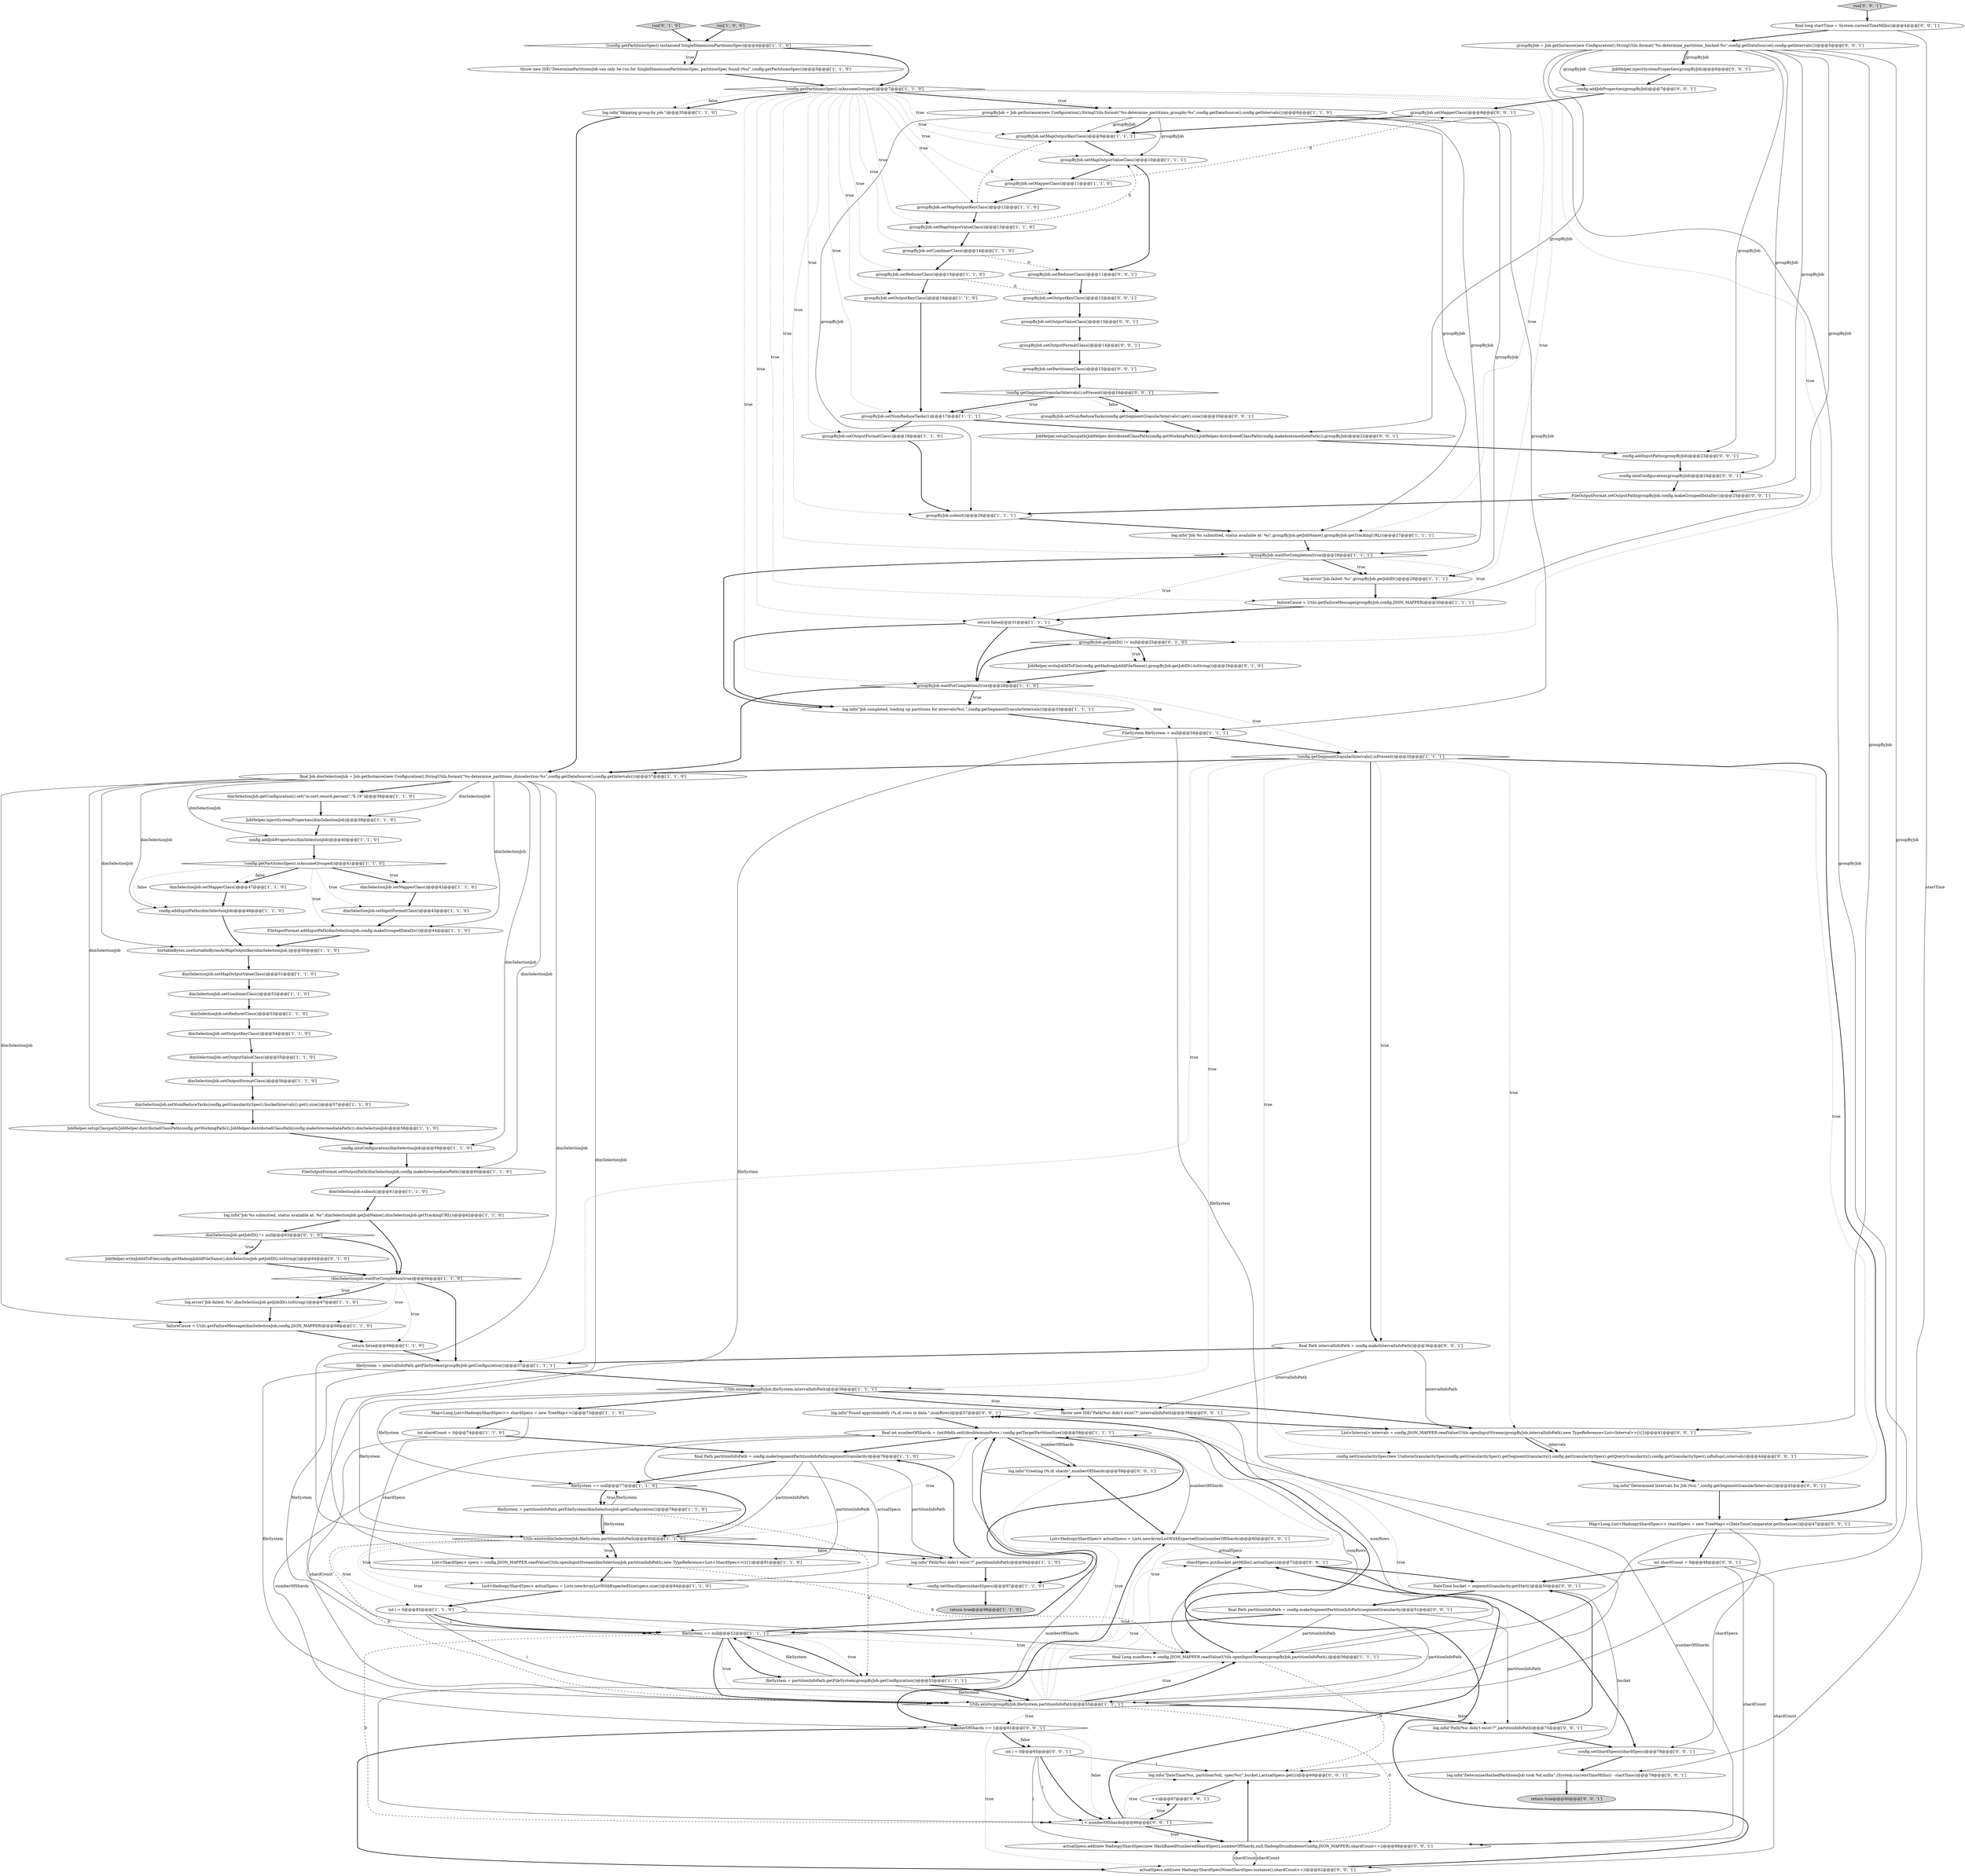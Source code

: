 digraph {
78 [style = filled, label = "log.info(\"Found approximately (%,d( rows in data.\",numRows)@@@57@@@['0', '0', '1']", fillcolor = white, shape = ellipse image = "AAA0AAABBB3BBB"];
109 [style = filled, label = "shardSpecs.put(bucket.getMillis(),actualSpecs)@@@72@@@['0', '0', '1']", fillcolor = white, shape = ellipse image = "AAA0AAABBB3BBB"];
38 [style = filled, label = "config.addInputPaths(dimSelectionJob)@@@48@@@['1', '1', '0']", fillcolor = white, shape = ellipse image = "AAA0AAABBB1BBB"];
24 [style = filled, label = "dimSelectionJob.setOutputKeyClass()@@@54@@@['1', '1', '0']", fillcolor = white, shape = ellipse image = "AAA0AAABBB1BBB"];
8 [style = filled, label = "config.addJobProperties(dimSelectionJob)@@@40@@@['1', '1', '0']", fillcolor = white, shape = ellipse image = "AAA0AAABBB1BBB"];
48 [style = filled, label = "!Utils.exists(groupByJob,fileSystem,intervalInfoPath)@@@38@@@['1', '1', '1']", fillcolor = white, shape = diamond image = "AAA0AAABBB1BBB"];
115 [style = filled, label = "return true@@@80@@@['0', '0', '1']", fillcolor = lightgray, shape = ellipse image = "AAA0AAABBB3BBB"];
29 [style = filled, label = "final Job dimSelectionJob = Job.getInstance(new Configuration(),StringUtils.format(\"%s-determine_partitions_dimselection-%s\",config.getDataSource(),config.getIntervals()))@@@37@@@['1', '1', '0']", fillcolor = white, shape = ellipse image = "AAA0AAABBB1BBB"];
83 [style = filled, label = "log.info(\"DateTime(%s(, partition(%d(, spec(%s(\",bucket,i,actualSpecs.get(i))@@@69@@@['0', '0', '1']", fillcolor = white, shape = ellipse image = "AAA0AAABBB3BBB"];
20 [style = filled, label = "dimSelectionJob.getConfiguration().set(\"io.sort.record.percent\",\"0.19\")@@@38@@@['1', '1', '0']", fillcolor = white, shape = ellipse image = "AAA0AAABBB1BBB"];
105 [style = filled, label = "config.addInputPaths(groupByJob)@@@23@@@['0', '0', '1']", fillcolor = white, shape = ellipse image = "AAA0AAABBB3BBB"];
42 [style = filled, label = "fileSystem = intervalInfoPath.getFileSystem(groupByJob.getConfiguration())@@@37@@@['1', '1', '1']", fillcolor = white, shape = ellipse image = "AAA0AAABBB1BBB"];
53 [style = filled, label = "log.error(\"Job failed: %s\",groupByJob.getJobID())@@@29@@@['1', '1', '1']", fillcolor = white, shape = ellipse image = "AAA0AAABBB1BBB"];
63 [style = filled, label = "return true@@@98@@@['1', '1', '0']", fillcolor = lightgray, shape = ellipse image = "AAA0AAABBB1BBB"];
32 [style = filled, label = "SortableBytes.useSortableBytesAsMapOutputKey(dimSelectionJob,)@@@50@@@['1', '1', '0']", fillcolor = white, shape = ellipse image = "AAA0AAABBB1BBB"];
27 [style = filled, label = "!dimSelectionJob.waitForCompletion(true)@@@66@@@['1', '1', '0']", fillcolor = white, shape = diamond image = "AAA0AAABBB1BBB"];
22 [style = filled, label = "FileInputFormat.addInputPath(dimSelectionJob,config.makeGroupedDataDir())@@@44@@@['1', '1', '0']", fillcolor = white, shape = ellipse image = "AAA0AAABBB1BBB"];
97 [style = filled, label = "groupByJob.setMapperClass()@@@8@@@['0', '0', '1']", fillcolor = white, shape = ellipse image = "AAA0AAABBB3BBB"];
36 [style = filled, label = "dimSelectionJob.setMapperClass()@@@47@@@['1', '1', '0']", fillcolor = white, shape = ellipse image = "AAA0AAABBB1BBB"];
74 [style = filled, label = "run['0', '1', '0']", fillcolor = lightgray, shape = diamond image = "AAA0AAABBB2BBB"];
46 [style = filled, label = "!config.getSegmentGranularIntervals().isPresent()@@@35@@@['1', '1', '1']", fillcolor = white, shape = diamond image = "AAA0AAABBB1BBB"];
87 [style = filled, label = "List<Interval> intervals = config.JSON_MAPPER.readValue(Utils.openInputStream(groupByJob,intervalInfoPath),new TypeReference<List<Interval>>(){})@@@41@@@['0', '0', '1']", fillcolor = white, shape = ellipse image = "AAA0AAABBB3BBB"];
55 [style = filled, label = "dimSelectionJob.setOutputValueClass()@@@55@@@['1', '1', '0']", fillcolor = white, shape = ellipse image = "AAA0AAABBB1BBB"];
43 [style = filled, label = "dimSelectionJob.setCombinerClass()@@@52@@@['1', '1', '0']", fillcolor = white, shape = ellipse image = "AAA0AAABBB1BBB"];
56 [style = filled, label = "log.info(\"Job %s submitted, status available at: %s\",groupByJob.getJobName(),groupByJob.getTrackingURL())@@@27@@@['1', '1', '1']", fillcolor = white, shape = ellipse image = "AAA0AAABBB1BBB"];
117 [style = filled, label = "log.info(\"Path(%s( didn't exist!?\",partitionInfoPath)@@@75@@@['0', '0', '1']", fillcolor = white, shape = ellipse image = "AAA0AAABBB3BBB"];
9 [style = filled, label = "fileSystem == null@@@52@@@['1', '1', '1']", fillcolor = white, shape = diamond image = "AAA0AAABBB1BBB"];
114 [style = filled, label = "log.info(\"Creating (%,d( shards\",numberOfShards)@@@59@@@['0', '0', '1']", fillcolor = white, shape = ellipse image = "AAA0AAABBB3BBB"];
106 [style = filled, label = "log.info(\"DetermineHashedPartitionsJob took %d millis\",(System.currentTimeMillis() - startTime))@@@79@@@['0', '0', '1']", fillcolor = white, shape = ellipse image = "AAA0AAABBB3BBB"];
51 [style = filled, label = "final Long numRows = config.JSON_MAPPER.readValue(Utils.openInputStream(groupByJob,partitionInfoPath),)@@@56@@@['1', '1', '1']", fillcolor = white, shape = ellipse image = "AAA0AAABBB1BBB"];
2 [style = filled, label = "return false@@@31@@@['1', '1', '1']", fillcolor = white, shape = ellipse image = "AAA0AAABBB1BBB"];
11 [style = filled, label = "groupByJob.setMapOutputKeyClass()@@@9@@@['1', '1', '1']", fillcolor = white, shape = ellipse image = "AAA0AAABBB1BBB"];
30 [style = filled, label = "!groupByJob.waitForCompletion(true)@@@28@@@['1', '1', '0']", fillcolor = white, shape = diamond image = "AAA0AAABBB1BBB"];
39 [style = filled, label = "config.intoConfiguration(dimSelectionJob)@@@59@@@['1', '1', '0']", fillcolor = white, shape = ellipse image = "AAA0AAABBB1BBB"];
7 [style = filled, label = "groupByJob.setMapOutputKeyClass()@@@12@@@['1', '1', '0']", fillcolor = white, shape = ellipse image = "AAA0AAABBB1BBB"];
85 [style = filled, label = "numberOfShards == 1@@@61@@@['0', '0', '1']", fillcolor = white, shape = diamond image = "AAA0AAABBB3BBB"];
62 [style = filled, label = "fileSystem == null@@@77@@@['1', '1', '0']", fillcolor = white, shape = diamond image = "AAA0AAABBB1BBB"];
72 [style = filled, label = "JobHelper.writeJobIdToFile(config.getHadoopJobIdFileName(),groupByJob.getJobID().toString())@@@26@@@['0', '1', '0']", fillcolor = white, shape = ellipse image = "AAA1AAABBB2BBB"];
103 [style = filled, label = "groupByJob.setOutputFormatClass()@@@14@@@['0', '0', '1']", fillcolor = white, shape = ellipse image = "AAA0AAABBB3BBB"];
23 [style = filled, label = "log.info(\"Skipping group-by job.\")@@@35@@@['1', '1', '0']", fillcolor = white, shape = ellipse image = "AAA0AAABBB1BBB"];
54 [style = filled, label = "dimSelectionJob.setNumReduceTasks(config.getGranularitySpec().bucketIntervals().get().size())@@@57@@@['1', '1', '0']", fillcolor = white, shape = ellipse image = "AAA0AAABBB1BBB"];
47 [style = filled, label = "dimSelectionJob.submit()@@@61@@@['1', '1', '0']", fillcolor = white, shape = ellipse image = "AAA0AAABBB1BBB"];
73 [style = filled, label = "JobHelper.writeJobIdToFile(config.getHadoopJobIdFileName(),dimSelectionJob.getJobID().toString())@@@64@@@['0', '1', '0']", fillcolor = white, shape = ellipse image = "AAA1AAABBB2BBB"];
58 [style = filled, label = "!(config.getPartitionsSpec() instanceof SingleDimensionPartitionsSpec)@@@4@@@['1', '1', '0']", fillcolor = white, shape = diamond image = "AAA0AAABBB1BBB"];
57 [style = filled, label = "dimSelectionJob.setMapOutputValueClass()@@@51@@@['1', '1', '0']", fillcolor = white, shape = ellipse image = "AAA0AAABBB1BBB"];
92 [style = filled, label = "int shardCount = 0@@@48@@@['0', '0', '1']", fillcolor = white, shape = ellipse image = "AAA0AAABBB3BBB"];
26 [style = filled, label = "final Path partitionInfoPath = config.makeSegmentPartitionInfoPath(segmentGranularity)@@@76@@@['1', '1', '0']", fillcolor = white, shape = ellipse image = "AAA0AAABBB1BBB"];
41 [style = filled, label = "groupByJob.setReducerClass()@@@15@@@['1', '1', '0']", fillcolor = white, shape = ellipse image = "AAA0AAABBB1BBB"];
108 [style = filled, label = "final Path intervalInfoPath = config.makeIntervalInfoPath()@@@36@@@['0', '0', '1']", fillcolor = white, shape = ellipse image = "AAA0AAABBB3BBB"];
64 [style = filled, label = "dimSelectionJob.setOutputFormatClass()@@@56@@@['1', '1', '0']", fillcolor = white, shape = ellipse image = "AAA0AAABBB1BBB"];
79 [style = filled, label = "DateTime bucket = segmentGranularity.getStart()@@@50@@@['0', '0', '1']", fillcolor = white, shape = ellipse image = "AAA0AAABBB3BBB"];
89 [style = filled, label = "config.addJobProperties(groupByJob)@@@7@@@['0', '0', '1']", fillcolor = white, shape = ellipse image = "AAA0AAABBB3BBB"];
93 [style = filled, label = "groupByJob = Job.getInstance(new Configuration(),StringUtils.format(\"%s-determine_partitions_hashed-%s\",config.getDataSource(),config.getIntervals()))@@@5@@@['0', '0', '1']", fillcolor = white, shape = ellipse image = "AAA0AAABBB3BBB"];
101 [style = filled, label = "config.intoConfiguration(groupByJob)@@@24@@@['0', '0', '1']", fillcolor = white, shape = ellipse image = "AAA0AAABBB3BBB"];
28 [style = filled, label = "FileSystem fileSystem = null@@@34@@@['1', '1', '1']", fillcolor = white, shape = ellipse image = "AAA0AAABBB1BBB"];
88 [style = filled, label = "actualSpecs.add(new HadoopyShardSpec(NoneShardSpec.instance(),shardCount++))@@@62@@@['0', '0', '1']", fillcolor = white, shape = ellipse image = "AAA0AAABBB3BBB"];
113 [style = filled, label = "config.setShardSpecs(shardSpecs)@@@78@@@['0', '0', '1']", fillcolor = white, shape = ellipse image = "AAA0AAABBB3BBB"];
81 [style = filled, label = "groupByJob.setOutputValueClass()@@@13@@@['0', '0', '1']", fillcolor = white, shape = ellipse image = "AAA0AAABBB3BBB"];
69 [style = filled, label = "!config.getPartitionsSpec().isAssumeGrouped()@@@41@@@['1', '1', '0']", fillcolor = white, shape = diamond image = "AAA0AAABBB1BBB"];
21 [style = filled, label = "!config.getPartitionsSpec().isAssumeGrouped()@@@7@@@['1', '1', '0']", fillcolor = white, shape = diamond image = "AAA0AAABBB1BBB"];
37 [style = filled, label = "groupByJob.submit()@@@26@@@['1', '1', '1']", fillcolor = white, shape = ellipse image = "AAA0AAABBB1BBB"];
61 [style = filled, label = "log.error(\"Job failed: %s\",dimSelectionJob.getJobID().toString())@@@67@@@['1', '1', '0']", fillcolor = white, shape = ellipse image = "AAA0AAABBB1BBB"];
66 [style = filled, label = "log.info(\"Job completed, loading up partitions for intervals(%s(.\",config.getSegmentGranularIntervals())@@@33@@@['1', '1', '1']", fillcolor = white, shape = ellipse image = "AAA0AAABBB1BBB"];
15 [style = filled, label = "int shardCount = 0@@@74@@@['1', '1', '0']", fillcolor = white, shape = ellipse image = "AAA0AAABBB1BBB"];
84 [style = filled, label = "config.setGranularitySpec(new UniformGranularitySpec(config.getGranularitySpec().getSegmentGranularity(),config.getGranularitySpec().getQueryGranularity(),config.getGranularitySpec().isRollup(),intervals))@@@44@@@['0', '0', '1']", fillcolor = white, shape = ellipse image = "AAA0AAABBB3BBB"];
5 [style = filled, label = "run['1', '0', '0']", fillcolor = lightgray, shape = diamond image = "AAA0AAABBB1BBB"];
1 [style = filled, label = "List<ShardSpec> specs = config.JSON_MAPPER.readValue(Utils.openInputStream(dimSelectionJob,partitionInfoPath),new TypeReference<List<ShardSpec>>(){})@@@81@@@['1', '1', '0']", fillcolor = white, shape = ellipse image = "AAA0AAABBB1BBB"];
34 [style = filled, label = "FileOutputFormat.setOutputPath(dimSelectionJob,config.makeIntermediatePath())@@@60@@@['1', '1', '0']", fillcolor = white, shape = ellipse image = "AAA0AAABBB1BBB"];
17 [style = filled, label = "failureCause = Utils.getFailureMessage(groupByJob,config.JSON_MAPPER)@@@30@@@['1', '1', '1']", fillcolor = white, shape = ellipse image = "AAA0AAABBB1BBB"];
95 [style = filled, label = "int i = 0@@@65@@@['0', '0', '1']", fillcolor = white, shape = ellipse image = "AAA0AAABBB3BBB"];
65 [style = filled, label = "groupByJob.setNumReduceTasks(1)@@@17@@@['1', '1', '1']", fillcolor = white, shape = ellipse image = "AAA0AAABBB1BBB"];
44 [style = filled, label = "dimSelectionJob.setMapperClass()@@@42@@@['1', '1', '0']", fillcolor = white, shape = ellipse image = "AAA0AAABBB1BBB"];
91 [style = filled, label = "throw new ISE(\"Path(%s( didn't exist!?\",intervalInfoPath)@@@39@@@['0', '0', '1']", fillcolor = white, shape = ellipse image = "AAA0AAABBB3BBB"];
110 [style = filled, label = "JobHelper.injectSystemProperties(groupByJob)@@@6@@@['0', '0', '1']", fillcolor = white, shape = ellipse image = "AAA0AAABBB3BBB"];
70 [style = filled, label = "return false@@@69@@@['1', '1', '0']", fillcolor = white, shape = ellipse image = "AAA0AAABBB1BBB"];
75 [style = filled, label = "dimSelectionJob.getJobID() != null@@@63@@@['0', '1', '0']", fillcolor = white, shape = diamond image = "AAA1AAABBB2BBB"];
18 [style = filled, label = "JobHelper.setupClasspath(JobHelper.distributedClassPath(config.getWorkingPath()),JobHelper.distributedClassPath(config.makeIntermediatePath()),dimSelectionJob)@@@58@@@['1', '1', '0']", fillcolor = white, shape = ellipse image = "AAA0AAABBB1BBB"];
76 [style = filled, label = "groupByJob.getJobID() != null@@@25@@@['0', '1', '0']", fillcolor = white, shape = diamond image = "AAA1AAABBB2BBB"];
68 [style = filled, label = "groupByJob.setCombinerClass()@@@14@@@['1', '1', '0']", fillcolor = white, shape = ellipse image = "AAA0AAABBB1BBB"];
77 [style = filled, label = "groupByJob.setPartitionerClass()@@@15@@@['0', '0', '1']", fillcolor = white, shape = ellipse image = "AAA0AAABBB3BBB"];
96 [style = filled, label = "final long startTime = System.currentTimeMillis()@@@4@@@['0', '0', '1']", fillcolor = white, shape = ellipse image = "AAA0AAABBB3BBB"];
67 [style = filled, label = "fileSystem = partitionInfoPath.getFileSystem(dimSelectionJob.getConfiguration())@@@78@@@['1', '1', '0']", fillcolor = white, shape = ellipse image = "AAA0AAABBB1BBB"];
99 [style = filled, label = "log.info(\"Determined Intervals for Job (%s(.\",config.getSegmentGranularIntervals())@@@45@@@['0', '0', '1']", fillcolor = white, shape = ellipse image = "AAA0AAABBB3BBB"];
111 [style = filled, label = "List<HadoopyShardSpec> actualSpecs = Lists.newArrayListWithExpectedSize(numberOfShards)@@@60@@@['0', '0', '1']", fillcolor = white, shape = ellipse image = "AAA0AAABBB3BBB"];
35 [style = filled, label = "dimSelectionJob.setInputFormatClass()@@@43@@@['1', '1', '0']", fillcolor = white, shape = ellipse image = "AAA0AAABBB1BBB"];
0 [style = filled, label = "!groupByJob.waitForCompletion(true)@@@28@@@['1', '1', '1']", fillcolor = white, shape = diamond image = "AAA0AAABBB1BBB"];
71 [style = filled, label = "config.setShardSpecs(shardSpecs)@@@97@@@['1', '1', '0']", fillcolor = white, shape = ellipse image = "AAA0AAABBB1BBB"];
45 [style = filled, label = "failureCause = Utils.getFailureMessage(dimSelectionJob,config.JSON_MAPPER)@@@68@@@['1', '1', '0']", fillcolor = white, shape = ellipse image = "AAA0AAABBB1BBB"];
86 [style = filled, label = "i < numberOfShards@@@66@@@['0', '0', '1']", fillcolor = white, shape = diamond image = "AAA0AAABBB3BBB"];
60 [style = filled, label = "throw new ISE(\"DeterminePartitionsJob can only be run for SingleDimensionPartitionsSpec, partitionSpec found (%s(\",config.getPartitionsSpec())@@@5@@@['1', '1', '0']", fillcolor = white, shape = ellipse image = "AAA0AAABBB1BBB"];
102 [style = filled, label = "FileOutputFormat.setOutputPath(groupByJob,config.makeGroupedDataDir())@@@25@@@['0', '0', '1']", fillcolor = white, shape = ellipse image = "AAA0AAABBB3BBB"];
19 [style = filled, label = "groupByJob.setOutputKeyClass()@@@16@@@['1', '1', '0']", fillcolor = white, shape = ellipse image = "AAA0AAABBB1BBB"];
80 [style = filled, label = "groupByJob.setNumReduceTasks(config.getSegmentGranularIntervals().get().size())@@@20@@@['0', '0', '1']", fillcolor = white, shape = ellipse image = "AAA0AAABBB3BBB"];
98 [style = filled, label = "++i@@@67@@@['0', '0', '1']", fillcolor = white, shape = ellipse image = "AAA0AAABBB3BBB"];
90 [style = filled, label = "actualSpecs.add(new HadoopyShardSpec(new HashBasedNumberedShardSpec(i,numberOfShards,null,HadoopDruidIndexerConfig.JSON_MAPPER),shardCount++))@@@68@@@['0', '0', '1']", fillcolor = white, shape = ellipse image = "AAA0AAABBB3BBB"];
10 [style = filled, label = "groupByJob.setMapOutputValueClass()@@@13@@@['1', '1', '0']", fillcolor = white, shape = ellipse image = "AAA0AAABBB1BBB"];
33 [style = filled, label = "log.info(\"Job %s submitted, status available at: %s\",dimSelectionJob.getJobName(),dimSelectionJob.getTrackingURL())@@@62@@@['1', '1', '0']", fillcolor = white, shape = ellipse image = "AAA0AAABBB1BBB"];
104 [style = filled, label = "JobHelper.setupClasspath(JobHelper.distributedClassPath(config.getWorkingPath()),JobHelper.distributedClassPath(config.makeIntermediatePath()),groupByJob)@@@22@@@['0', '0', '1']", fillcolor = white, shape = ellipse image = "AAA0AAABBB3BBB"];
59 [style = filled, label = "groupByJob.setOutputFormatClass()@@@18@@@['1', '1', '0']", fillcolor = white, shape = ellipse image = "AAA0AAABBB1BBB"];
94 [style = filled, label = "groupByJob.setOutputKeyClass()@@@12@@@['0', '0', '1']", fillcolor = white, shape = ellipse image = "AAA0AAABBB3BBB"];
14 [style = filled, label = "groupByJob.setMapperClass()@@@11@@@['1', '1', '0']", fillcolor = white, shape = ellipse image = "AAA0AAABBB1BBB"];
31 [style = filled, label = "fileSystem = partitionInfoPath.getFileSystem(groupByJob.getConfiguration())@@@53@@@['1', '1', '1']", fillcolor = white, shape = ellipse image = "AAA0AAABBB1BBB"];
52 [style = filled, label = "List<HadoopyShardSpec> actualSpecs = Lists.newArrayListWithExpectedSize(specs.size())@@@84@@@['1', '1', '0']", fillcolor = white, shape = ellipse image = "AAA0AAABBB1BBB"];
49 [style = filled, label = "JobHelper.injectSystemProperties(dimSelectionJob)@@@39@@@['1', '1', '0']", fillcolor = white, shape = ellipse image = "AAA0AAABBB1BBB"];
40 [style = filled, label = "Map<Long,List<HadoopyShardSpec>> shardSpecs = new TreeMap<>()@@@73@@@['1', '1', '0']", fillcolor = white, shape = ellipse image = "AAA0AAABBB1BBB"];
50 [style = filled, label = "dimSelectionJob.setReducerClass()@@@53@@@['1', '1', '0']", fillcolor = white, shape = ellipse image = "AAA0AAABBB1BBB"];
100 [style = filled, label = "groupByJob.setReducerClass()@@@11@@@['0', '0', '1']", fillcolor = white, shape = ellipse image = "AAA0AAABBB3BBB"];
82 [style = filled, label = "Map<Long,List<HadoopyShardSpec>> shardSpecs = new TreeMap<>(DateTimeComparator.getInstance())@@@47@@@['0', '0', '1']", fillcolor = white, shape = ellipse image = "AAA0AAABBB3BBB"];
13 [style = filled, label = "int i = 0@@@85@@@['1', '1', '0']", fillcolor = white, shape = ellipse image = "AAA0AAABBB1BBB"];
4 [style = filled, label = "Utils.exists(groupByJob,fileSystem,partitionInfoPath)@@@55@@@['1', '1', '1']", fillcolor = white, shape = diamond image = "AAA0AAABBB1BBB"];
116 [style = filled, label = "run['0', '0', '1']", fillcolor = lightgray, shape = diamond image = "AAA0AAABBB3BBB"];
112 [style = filled, label = "final Path partitionInfoPath = config.makeSegmentPartitionInfoPath(segmentGranularity)@@@51@@@['0', '0', '1']", fillcolor = white, shape = ellipse image = "AAA0AAABBB3BBB"];
12 [style = filled, label = "groupByJob.setMapOutputValueClass()@@@10@@@['1', '1', '1']", fillcolor = white, shape = ellipse image = "AAA0AAABBB1BBB"];
25 [style = filled, label = "groupByJob = Job.getInstance(new Configuration(),StringUtils.format(\"%s-determine_partitions_groupby-%s\",config.getDataSource(),config.getIntervals()))@@@8@@@['1', '1', '0']", fillcolor = white, shape = ellipse image = "AAA0AAABBB1BBB"];
6 [style = filled, label = "Utils.exists(dimSelectionJob,fileSystem,partitionInfoPath)@@@80@@@['1', '1', '0']", fillcolor = white, shape = diamond image = "AAA0AAABBB1BBB"];
107 [style = filled, label = "!config.getSegmentGranularIntervals().isPresent()@@@16@@@['0', '0', '1']", fillcolor = white, shape = diamond image = "AAA0AAABBB3BBB"];
16 [style = filled, label = "log.info(\"Path(%s( didn't exist!?\",partitionInfoPath)@@@94@@@['1', '1', '0']", fillcolor = white, shape = ellipse image = "AAA0AAABBB1BBB"];
3 [style = filled, label = "final int numberOfShards = (int)Math.ceil((double)numRows / config.getTargetPartitionSize())@@@58@@@['1', '1', '1']", fillcolor = white, shape = ellipse image = "AAA0AAABBB1BBB"];
112->117 [style = solid, label="partitionInfoPath"];
13->4 [style = solid, label="i"];
3->86 [style = solid, label="numberOfShards"];
108->42 [style = bold, label=""];
46->108 [style = dotted, label="true"];
29->39 [style = solid, label="dimSelectionJob"];
93->102 [style = solid, label="groupByJob"];
116->96 [style = bold, label=""];
45->70 [style = bold, label=""];
11->12 [style = bold, label=""];
30->66 [style = dotted, label="true"];
72->30 [style = bold, label=""];
107->65 [style = bold, label=""];
86->83 [style = dotted, label="true"];
90->83 [style = bold, label=""];
53->17 [style = bold, label=""];
89->97 [style = bold, label=""];
4->109 [style = dotted, label="true"];
47->33 [style = bold, label=""];
68->100 [style = dashed, label="0"];
6->16 [style = dotted, label="false"];
9->31 [style = bold, label=""];
52->3 [style = solid, label="actualSpecs"];
13->51 [style = solid, label="i"];
21->53 [style = dotted, label="true"];
113->106 [style = bold, label=""];
30->66 [style = bold, label=""];
27->45 [style = dotted, label="true"];
4->51 [style = dotted, label="true"];
21->25 [style = bold, label=""];
31->9 [style = solid, label="fileSystem"];
25->28 [style = solid, label="groupByJob"];
48->91 [style = dotted, label="true"];
65->104 [style = bold, label=""];
29->18 [style = solid, label="dimSelectionJob"];
92->88 [style = solid, label="shardCount"];
20->49 [style = bold, label=""];
15->26 [style = bold, label=""];
112->9 [style = bold, label=""];
29->45 [style = solid, label="dimSelectionJob"];
93->110 [style = solid, label="groupByJob"];
94->81 [style = bold, label=""];
21->7 [style = dotted, label="true"];
26->16 [style = solid, label="partitionInfoPath"];
0->53 [style = bold, label=""];
3->114 [style = bold, label=""];
93->105 [style = solid, label="groupByJob"];
16->71 [style = bold, label=""];
21->14 [style = dotted, label="true"];
21->11 [style = dotted, label="true"];
36->38 [style = bold, label=""];
13->9 [style = bold, label=""];
62->67 [style = bold, label=""];
104->105 [style = bold, label=""];
8->69 [style = bold, label=""];
29->8 [style = solid, label="dimSelectionJob"];
93->51 [style = solid, label="groupByJob"];
35->22 [style = bold, label=""];
48->62 [style = solid, label="fileSystem"];
73->27 [style = bold, label=""];
66->28 [style = bold, label=""];
17->2 [style = bold, label=""];
23->29 [style = bold, label=""];
109->79 [style = bold, label=""];
21->0 [style = dotted, label="true"];
33->27 [style = bold, label=""];
85->88 [style = bold, label=""];
14->7 [style = bold, label=""];
95->86 [style = solid, label="i"];
24->55 [style = bold, label=""];
21->41 [style = dotted, label="true"];
21->68 [style = dotted, label="true"];
50->24 [style = bold, label=""];
43->50 [style = bold, label=""];
21->37 [style = dotted, label="true"];
14->97 [style = dashed, label="0"];
64->54 [style = bold, label=""];
12->14 [style = bold, label=""];
93->110 [style = bold, label=""];
58->60 [style = dotted, label="true"];
51->3 [style = solid, label="numRows"];
4->111 [style = dotted, label="true"];
37->56 [style = bold, label=""];
27->70 [style = dotted, label="true"];
86->109 [style = bold, label=""];
107->65 [style = dotted, label="true"];
21->17 [style = dotted, label="true"];
26->62 [style = bold, label=""];
21->2 [style = dotted, label="true"];
49->8 [style = bold, label=""];
75->27 [style = bold, label=""];
85->86 [style = dotted, label="false"];
29->1 [style = solid, label="dimSelectionJob"];
6->52 [style = dotted, label="true"];
69->44 [style = dotted, label="true"];
48->40 [style = bold, label=""];
13->9 [style = solid, label="i"];
6->4 [style = dashed, label="0"];
21->76 [style = dotted, label="true"];
9->86 [style = dashed, label="0"];
60->21 [style = bold, label=""];
4->85 [style = dotted, label="true"];
86->98 [style = dotted, label="true"];
1->52 [style = bold, label=""];
40->15 [style = bold, label=""];
69->35 [style = dotted, label="true"];
3->90 [style = solid, label="numberOfShards"];
21->56 [style = dotted, label="true"];
91->87 [style = bold, label=""];
54->18 [style = bold, label=""];
46->108 [style = bold, label=""];
83->98 [style = bold, label=""];
25->56 [style = solid, label="groupByJob"];
101->102 [style = bold, label=""];
103->77 [style = bold, label=""];
26->1 [style = solid, label="partitionInfoPath"];
95->90 [style = solid, label="i"];
55->64 [style = bold, label=""];
51->31 [style = bold, label=""];
29->32 [style = solid, label="dimSelectionJob"];
88->90 [style = solid, label="shardCount"];
46->42 [style = dotted, label="true"];
100->94 [style = bold, label=""];
93->101 [style = solid, label="groupByJob"];
93->4 [style = solid, label="groupByJob"];
77->107 [style = bold, label=""];
99->82 [style = bold, label=""];
85->95 [style = dotted, label="false"];
29->38 [style = solid, label="dimSelectionJob"];
75->73 [style = dotted, label="true"];
21->25 [style = dotted, label="true"];
4->78 [style = dotted, label="true"];
27->61 [style = dotted, label="true"];
111->109 [style = solid, label="actualSpecs"];
28->9 [style = solid, label="fileSystem"];
0->2 [style = dotted, label="true"];
58->60 [style = bold, label=""];
68->41 [style = bold, label=""];
51->78 [style = solid, label="numRows"];
27->61 [style = bold, label=""];
81->103 [style = bold, label=""];
9->51 [style = dotted, label="true"];
3->85 [style = solid, label="numberOfShards"];
30->28 [style = dotted, label="true"];
19->65 [style = bold, label=""];
4->3 [style = dotted, label="true"];
62->6 [style = bold, label=""];
9->31 [style = dotted, label="true"];
9->4 [style = bold, label=""];
107->80 [style = dotted, label="false"];
71->63 [style = bold, label=""];
84->99 [style = bold, label=""];
10->68 [style = bold, label=""];
67->6 [style = bold, label=""];
67->6 [style = solid, label="fileSystem"];
41->94 [style = dashed, label="0"];
4->117 [style = dotted, label="false"];
56->0 [style = bold, label=""];
18->39 [style = bold, label=""];
92->79 [style = bold, label=""];
15->4 [style = solid, label="shardCount"];
74->58 [style = bold, label=""];
0->53 [style = dotted, label="true"];
52->13 [style = bold, label=""];
6->1 [style = dotted, label="true"];
7->11 [style = dashed, label="0"];
114->111 [style = bold, label=""];
108->91 [style = solid, label="intervalInfoPath"];
27->42 [style = bold, label=""];
76->30 [style = bold, label=""];
51->78 [style = bold, label=""];
86->90 [style = bold, label=""];
21->10 [style = dotted, label="true"];
3->71 [style = bold, label=""];
5->58 [style = bold, label=""];
102->37 [style = bold, label=""];
46->29 [style = bold, label=""];
111->85 [style = bold, label=""];
40->71 [style = solid, label="shardSpecs"];
21->59 [style = dotted, label="true"];
31->4 [style = solid, label="fileSystem"];
22->32 [style = bold, label=""];
90->88 [style = solid, label="shardCount"];
21->30 [style = dotted, label="true"];
6->13 [style = dotted, label="true"];
6->16 [style = bold, label=""];
31->4 [style = bold, label=""];
42->9 [style = solid, label="fileSystem"];
96->93 [style = bold, label=""];
69->44 [style = bold, label=""];
25->11 [style = solid, label="groupByJob"];
85->95 [style = bold, label=""];
88->109 [style = bold, label=""];
58->21 [style = bold, label=""];
9->4 [style = dotted, label="true"];
65->59 [style = bold, label=""];
106->115 [style = bold, label=""];
82->92 [style = bold, label=""];
6->9 [style = dotted, label="true"];
85->88 [style = dotted, label="true"];
79->83 [style = solid, label="bucket"];
26->6 [style = solid, label="partitionInfoPath"];
61->45 [style = bold, label=""];
1->51 [style = dashed, label="0"];
4->51 [style = bold, label=""];
95->83 [style = solid, label="i"];
21->23 [style = dotted, label="false"];
29->34 [style = solid, label="dimSelectionJob"];
46->84 [style = dotted, label="true"];
6->1 [style = bold, label=""];
75->73 [style = bold, label=""];
107->80 [style = bold, label=""];
79->112 [style = bold, label=""];
109->113 [style = bold, label=""];
92->90 [style = solid, label="shardCount"];
3->111 [style = solid, label="numberOfShards"];
29->20 [style = bold, label=""];
87->84 [style = bold, label=""];
25->0 [style = solid, label="groupByJob"];
78->3 [style = bold, label=""];
30->46 [style = dotted, label="true"];
62->67 [style = dotted, label="true"];
57->43 [style = bold, label=""];
42->4 [style = solid, label="fileSystem"];
38->32 [style = bold, label=""];
69->22 [style = dotted, label="true"];
2->66 [style = bold, label=""];
67->31 [style = dashed, label="0"];
34->47 [style = bold, label=""];
0->66 [style = bold, label=""];
117->79 [style = bold, label=""];
29->22 [style = solid, label="dimSelectionJob"];
4->114 [style = dotted, label="true"];
12->100 [style = bold, label=""];
16->26 [style = bold, label=""];
29->6 [style = solid, label="dimSelectionJob"];
39->34 [style = bold, label=""];
3->26 [style = bold, label=""];
7->10 [style = bold, label=""];
31->9 [style = bold, label=""];
29->49 [style = solid, label="dimSelectionJob"];
10->12 [style = dashed, label="0"];
105->101 [style = bold, label=""];
117->113 [style = bold, label=""];
25->53 [style = solid, label="groupByJob"];
95->86 [style = bold, label=""];
9->3 [style = bold, label=""];
48->6 [style = solid, label="fileSystem"];
112->51 [style = solid, label="partitionInfoPath"];
48->87 [style = bold, label=""];
2->76 [style = bold, label=""];
41->19 [style = bold, label=""];
25->12 [style = solid, label="groupByJob"];
97->11 [style = bold, label=""];
93->87 [style = solid, label="groupByJob"];
44->35 [style = bold, label=""];
76->72 [style = bold, label=""];
93->89 [style = solid, label="groupByJob"];
25->11 [style = bold, label=""];
42->48 [style = bold, label=""];
59->37 [style = bold, label=""];
4->117 [style = bold, label=""];
25->37 [style = solid, label="groupByJob"];
82->113 [style = solid, label="shardSpecs"];
76->72 [style = dotted, label="true"];
93->17 [style = solid, label="groupByJob"];
93->104 [style = solid, label="groupByJob"];
112->4 [style = solid, label="partitionInfoPath"];
28->46 [style = bold, label=""];
28->4 [style = solid, label="fileSystem"];
46->99 [style = dotted, label="true"];
80->104 [style = bold, label=""];
46->87 [style = dotted, label="true"];
3->114 [style = solid, label="numberOfShards"];
46->48 [style = dotted, label="true"];
21->19 [style = dotted, label="true"];
69->36 [style = bold, label=""];
6->3 [style = dotted, label="true"];
2->30 [style = bold, label=""];
46->82 [style = bold, label=""];
48->91 [style = bold, label=""];
4->90 [style = dashed, label="0"];
110->89 [style = bold, label=""];
69->36 [style = dotted, label="false"];
69->38 [style = dotted, label="false"];
70->42 [style = bold, label=""];
98->86 [style = bold, label=""];
108->87 [style = solid, label="intervalInfoPath"];
33->75 [style = bold, label=""];
21->65 [style = dotted, label="true"];
21->12 [style = dotted, label="true"];
0->17 [style = dotted, label="true"];
21->23 [style = bold, label=""];
32->57 [style = bold, label=""];
96->106 [style = solid, label="startTime"];
51->83 [style = dashed, label="0"];
67->62 [style = solid, label="fileSystem"];
87->84 [style = solid, label="intervals"];
86->90 [style = dotted, label="true"];
30->29 [style = bold, label=""];
}
